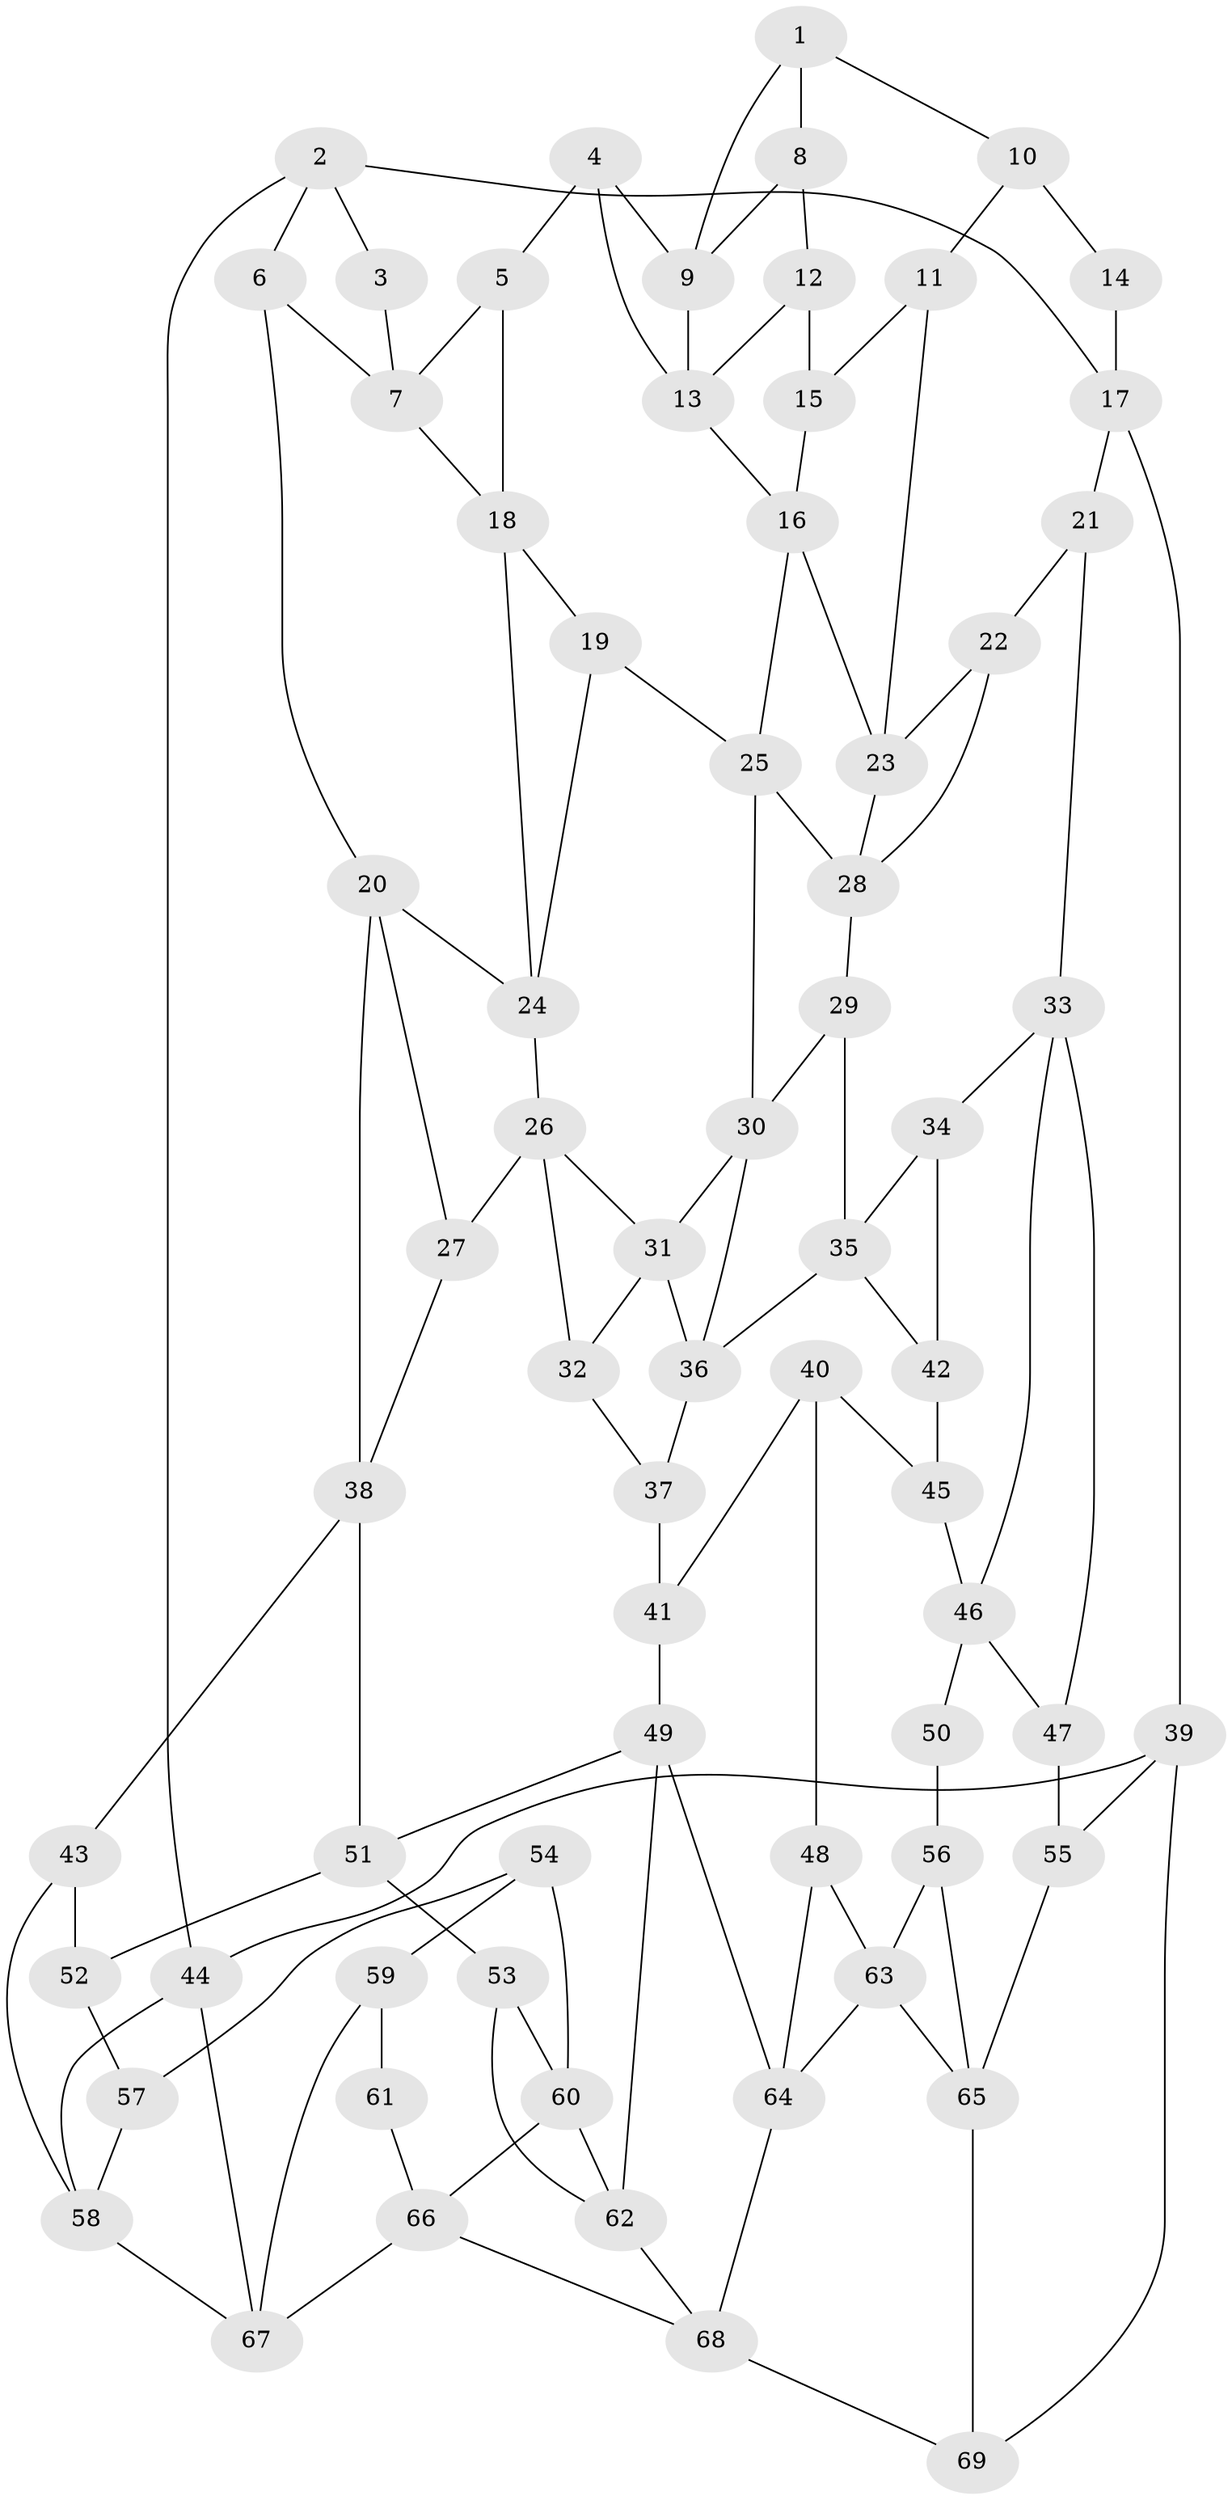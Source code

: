 // original degree distribution, {3: 0.017543859649122806, 4: 0.21929824561403508, 6: 0.20175438596491227, 5: 0.5614035087719298}
// Generated by graph-tools (version 1.1) at 2025/38/03/04/25 23:38:25]
// undirected, 69 vertices, 118 edges
graph export_dot {
  node [color=gray90,style=filled];
  1;
  2;
  3;
  4;
  5;
  6;
  7;
  8;
  9;
  10;
  11;
  12;
  13;
  14;
  15;
  16;
  17;
  18;
  19;
  20;
  21;
  22;
  23;
  24;
  25;
  26;
  27;
  28;
  29;
  30;
  31;
  32;
  33;
  34;
  35;
  36;
  37;
  38;
  39;
  40;
  41;
  42;
  43;
  44;
  45;
  46;
  47;
  48;
  49;
  50;
  51;
  52;
  53;
  54;
  55;
  56;
  57;
  58;
  59;
  60;
  61;
  62;
  63;
  64;
  65;
  66;
  67;
  68;
  69;
  1 -- 8 [weight=1.0];
  1 -- 9 [weight=1.0];
  1 -- 10 [weight=1.0];
  2 -- 3 [weight=1.0];
  2 -- 6 [weight=1.0];
  2 -- 17 [weight=1.0];
  2 -- 44 [weight=1.0];
  3 -- 7 [weight=1.0];
  4 -- 5 [weight=1.0];
  4 -- 9 [weight=1.0];
  4 -- 13 [weight=1.0];
  5 -- 7 [weight=1.0];
  5 -- 18 [weight=1.0];
  6 -- 7 [weight=1.0];
  6 -- 20 [weight=1.0];
  7 -- 18 [weight=1.0];
  8 -- 9 [weight=1.0];
  8 -- 12 [weight=1.0];
  9 -- 13 [weight=1.0];
  10 -- 11 [weight=1.0];
  10 -- 14 [weight=2.0];
  11 -- 15 [weight=1.0];
  11 -- 23 [weight=1.0];
  12 -- 13 [weight=1.0];
  12 -- 15 [weight=2.0];
  13 -- 16 [weight=1.0];
  14 -- 17 [weight=2.0];
  15 -- 16 [weight=1.0];
  16 -- 23 [weight=1.0];
  16 -- 25 [weight=1.0];
  17 -- 21 [weight=1.0];
  17 -- 39 [weight=1.0];
  18 -- 19 [weight=1.0];
  18 -- 24 [weight=1.0];
  19 -- 24 [weight=1.0];
  19 -- 25 [weight=1.0];
  20 -- 24 [weight=1.0];
  20 -- 27 [weight=1.0];
  20 -- 38 [weight=1.0];
  21 -- 22 [weight=1.0];
  21 -- 33 [weight=1.0];
  22 -- 23 [weight=1.0];
  22 -- 28 [weight=1.0];
  23 -- 28 [weight=1.0];
  24 -- 26 [weight=1.0];
  25 -- 28 [weight=1.0];
  25 -- 30 [weight=1.0];
  26 -- 27 [weight=1.0];
  26 -- 31 [weight=1.0];
  26 -- 32 [weight=1.0];
  27 -- 38 [weight=1.0];
  28 -- 29 [weight=1.0];
  29 -- 30 [weight=1.0];
  29 -- 35 [weight=1.0];
  30 -- 31 [weight=1.0];
  30 -- 36 [weight=1.0];
  31 -- 32 [weight=1.0];
  31 -- 36 [weight=1.0];
  32 -- 37 [weight=1.0];
  33 -- 34 [weight=1.0];
  33 -- 46 [weight=1.0];
  33 -- 47 [weight=1.0];
  34 -- 35 [weight=1.0];
  34 -- 42 [weight=1.0];
  35 -- 36 [weight=1.0];
  35 -- 42 [weight=1.0];
  36 -- 37 [weight=1.0];
  37 -- 41 [weight=2.0];
  38 -- 43 [weight=1.0];
  38 -- 51 [weight=1.0];
  39 -- 44 [weight=1.0];
  39 -- 55 [weight=1.0];
  39 -- 69 [weight=1.0];
  40 -- 41 [weight=1.0];
  40 -- 45 [weight=1.0];
  40 -- 48 [weight=1.0];
  41 -- 49 [weight=1.0];
  42 -- 45 [weight=2.0];
  43 -- 52 [weight=1.0];
  43 -- 58 [weight=1.0];
  44 -- 58 [weight=1.0];
  44 -- 67 [weight=1.0];
  45 -- 46 [weight=1.0];
  46 -- 47 [weight=1.0];
  46 -- 50 [weight=1.0];
  47 -- 55 [weight=2.0];
  48 -- 63 [weight=1.0];
  48 -- 64 [weight=1.0];
  49 -- 51 [weight=1.0];
  49 -- 62 [weight=1.0];
  49 -- 64 [weight=1.0];
  50 -- 56 [weight=2.0];
  51 -- 52 [weight=1.0];
  51 -- 53 [weight=1.0];
  52 -- 57 [weight=2.0];
  53 -- 60 [weight=1.0];
  53 -- 62 [weight=1.0];
  54 -- 57 [weight=1.0];
  54 -- 59 [weight=1.0];
  54 -- 60 [weight=1.0];
  55 -- 65 [weight=1.0];
  56 -- 63 [weight=1.0];
  56 -- 65 [weight=1.0];
  57 -- 58 [weight=1.0];
  58 -- 67 [weight=1.0];
  59 -- 61 [weight=2.0];
  59 -- 67 [weight=1.0];
  60 -- 62 [weight=1.0];
  60 -- 66 [weight=1.0];
  61 -- 66 [weight=1.0];
  62 -- 68 [weight=1.0];
  63 -- 64 [weight=1.0];
  63 -- 65 [weight=1.0];
  64 -- 68 [weight=1.0];
  65 -- 69 [weight=1.0];
  66 -- 67 [weight=1.0];
  66 -- 68 [weight=1.0];
  68 -- 69 [weight=1.0];
}

